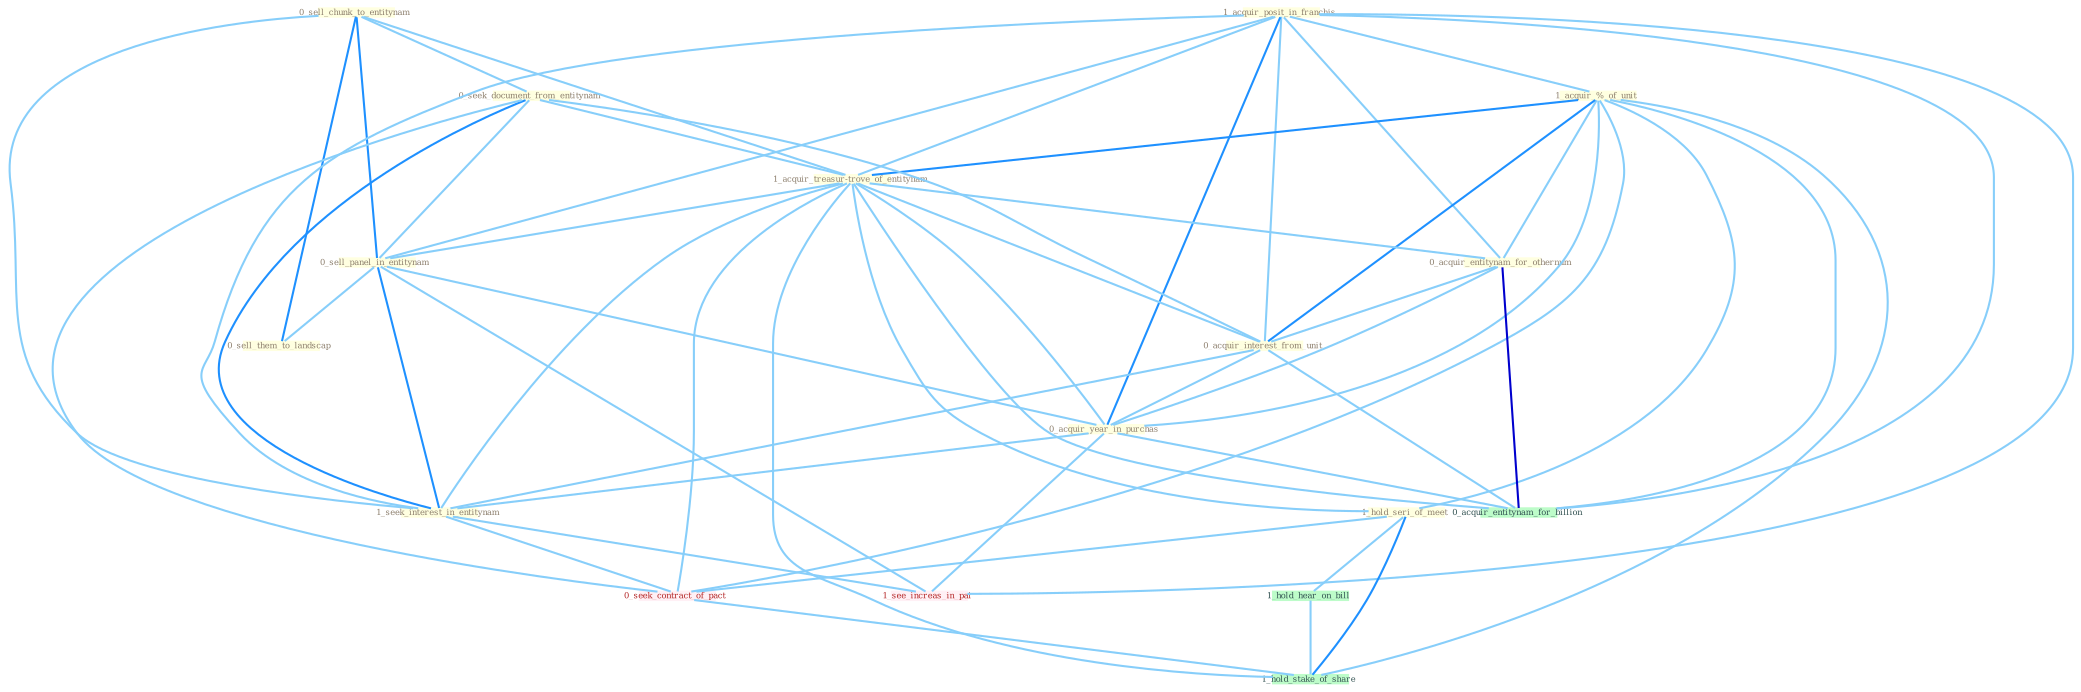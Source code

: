 Graph G{ 
    node
    [shape=polygon,style=filled,width=.5,height=.06,color="#BDFCC9",fixedsize=true,fontsize=4,
    fontcolor="#2f4f4f"];
    {node
    [color="#ffffe0", fontcolor="#8b7d6b"] "0_sell_chunk_to_entitynam " "1_acquir_posit_in_franchis " "1_acquir_%_of_unit " "0_seek_document_from_entitynam " "1_acquir_treasur-trove_of_entitynam " "0_sell_panel_in_entitynam " "0_acquir_entitynam_for_othernum " "0_acquir_interest_from_unit " "0_acquir_year_in_purchas " "1_seek_interest_in_entitynam " "0_sell_them_to_landscap " "1_hold_seri_of_meet "}
{node [color="#fff0f5", fontcolor="#b22222"] "0_seek_contract_of_pact " "1_see_increas_in_pai "}
edge [color="#B0E2FF"];

	"0_sell_chunk_to_entitynam " -- "0_seek_document_from_entitynam " [w="1", color="#87cefa" ];
	"0_sell_chunk_to_entitynam " -- "1_acquir_treasur-trove_of_entitynam " [w="1", color="#87cefa" ];
	"0_sell_chunk_to_entitynam " -- "0_sell_panel_in_entitynam " [w="2", color="#1e90ff" , len=0.8];
	"0_sell_chunk_to_entitynam " -- "1_seek_interest_in_entitynam " [w="1", color="#87cefa" ];
	"0_sell_chunk_to_entitynam " -- "0_sell_them_to_landscap " [w="2", color="#1e90ff" , len=0.8];
	"1_acquir_posit_in_franchis " -- "1_acquir_%_of_unit " [w="1", color="#87cefa" ];
	"1_acquir_posit_in_franchis " -- "1_acquir_treasur-trove_of_entitynam " [w="1", color="#87cefa" ];
	"1_acquir_posit_in_franchis " -- "0_sell_panel_in_entitynam " [w="1", color="#87cefa" ];
	"1_acquir_posit_in_franchis " -- "0_acquir_entitynam_for_othernum " [w="1", color="#87cefa" ];
	"1_acquir_posit_in_franchis " -- "0_acquir_interest_from_unit " [w="1", color="#87cefa" ];
	"1_acquir_posit_in_franchis " -- "0_acquir_year_in_purchas " [w="2", color="#1e90ff" , len=0.8];
	"1_acquir_posit_in_franchis " -- "1_seek_interest_in_entitynam " [w="1", color="#87cefa" ];
	"1_acquir_posit_in_franchis " -- "0_acquir_entitynam_for_billion " [w="1", color="#87cefa" ];
	"1_acquir_posit_in_franchis " -- "1_see_increas_in_pai " [w="1", color="#87cefa" ];
	"1_acquir_%_of_unit " -- "1_acquir_treasur-trove_of_entitynam " [w="2", color="#1e90ff" , len=0.8];
	"1_acquir_%_of_unit " -- "0_acquir_entitynam_for_othernum " [w="1", color="#87cefa" ];
	"1_acquir_%_of_unit " -- "0_acquir_interest_from_unit " [w="2", color="#1e90ff" , len=0.8];
	"1_acquir_%_of_unit " -- "0_acquir_year_in_purchas " [w="1", color="#87cefa" ];
	"1_acquir_%_of_unit " -- "1_hold_seri_of_meet " [w="1", color="#87cefa" ];
	"1_acquir_%_of_unit " -- "0_seek_contract_of_pact " [w="1", color="#87cefa" ];
	"1_acquir_%_of_unit " -- "0_acquir_entitynam_for_billion " [w="1", color="#87cefa" ];
	"1_acquir_%_of_unit " -- "1_hold_stake_of_share " [w="1", color="#87cefa" ];
	"0_seek_document_from_entitynam " -- "1_acquir_treasur-trove_of_entitynam " [w="1", color="#87cefa" ];
	"0_seek_document_from_entitynam " -- "0_sell_panel_in_entitynam " [w="1", color="#87cefa" ];
	"0_seek_document_from_entitynam " -- "0_acquir_interest_from_unit " [w="1", color="#87cefa" ];
	"0_seek_document_from_entitynam " -- "1_seek_interest_in_entitynam " [w="2", color="#1e90ff" , len=0.8];
	"0_seek_document_from_entitynam " -- "0_seek_contract_of_pact " [w="1", color="#87cefa" ];
	"1_acquir_treasur-trove_of_entitynam " -- "0_sell_panel_in_entitynam " [w="1", color="#87cefa" ];
	"1_acquir_treasur-trove_of_entitynam " -- "0_acquir_entitynam_for_othernum " [w="1", color="#87cefa" ];
	"1_acquir_treasur-trove_of_entitynam " -- "0_acquir_interest_from_unit " [w="1", color="#87cefa" ];
	"1_acquir_treasur-trove_of_entitynam " -- "0_acquir_year_in_purchas " [w="1", color="#87cefa" ];
	"1_acquir_treasur-trove_of_entitynam " -- "1_seek_interest_in_entitynam " [w="1", color="#87cefa" ];
	"1_acquir_treasur-trove_of_entitynam " -- "1_hold_seri_of_meet " [w="1", color="#87cefa" ];
	"1_acquir_treasur-trove_of_entitynam " -- "0_seek_contract_of_pact " [w="1", color="#87cefa" ];
	"1_acquir_treasur-trove_of_entitynam " -- "0_acquir_entitynam_for_billion " [w="1", color="#87cefa" ];
	"1_acquir_treasur-trove_of_entitynam " -- "1_hold_stake_of_share " [w="1", color="#87cefa" ];
	"0_sell_panel_in_entitynam " -- "0_acquir_year_in_purchas " [w="1", color="#87cefa" ];
	"0_sell_panel_in_entitynam " -- "1_seek_interest_in_entitynam " [w="2", color="#1e90ff" , len=0.8];
	"0_sell_panel_in_entitynam " -- "0_sell_them_to_landscap " [w="1", color="#87cefa" ];
	"0_sell_panel_in_entitynam " -- "1_see_increas_in_pai " [w="1", color="#87cefa" ];
	"0_acquir_entitynam_for_othernum " -- "0_acquir_interest_from_unit " [w="1", color="#87cefa" ];
	"0_acquir_entitynam_for_othernum " -- "0_acquir_year_in_purchas " [w="1", color="#87cefa" ];
	"0_acquir_entitynam_for_othernum " -- "0_acquir_entitynam_for_billion " [w="3", color="#0000cd" , len=0.6];
	"0_acquir_interest_from_unit " -- "0_acquir_year_in_purchas " [w="1", color="#87cefa" ];
	"0_acquir_interest_from_unit " -- "1_seek_interest_in_entitynam " [w="1", color="#87cefa" ];
	"0_acquir_interest_from_unit " -- "0_acquir_entitynam_for_billion " [w="1", color="#87cefa" ];
	"0_acquir_year_in_purchas " -- "1_seek_interest_in_entitynam " [w="1", color="#87cefa" ];
	"0_acquir_year_in_purchas " -- "0_acquir_entitynam_for_billion " [w="1", color="#87cefa" ];
	"0_acquir_year_in_purchas " -- "1_see_increas_in_pai " [w="1", color="#87cefa" ];
	"1_seek_interest_in_entitynam " -- "0_seek_contract_of_pact " [w="1", color="#87cefa" ];
	"1_seek_interest_in_entitynam " -- "1_see_increas_in_pai " [w="1", color="#87cefa" ];
	"1_hold_seri_of_meet " -- "0_seek_contract_of_pact " [w="1", color="#87cefa" ];
	"1_hold_seri_of_meet " -- "1_hold_hear_on_bill " [w="1", color="#87cefa" ];
	"1_hold_seri_of_meet " -- "1_hold_stake_of_share " [w="2", color="#1e90ff" , len=0.8];
	"0_seek_contract_of_pact " -- "1_hold_stake_of_share " [w="1", color="#87cefa" ];
	"1_hold_hear_on_bill " -- "1_hold_stake_of_share " [w="1", color="#87cefa" ];
}